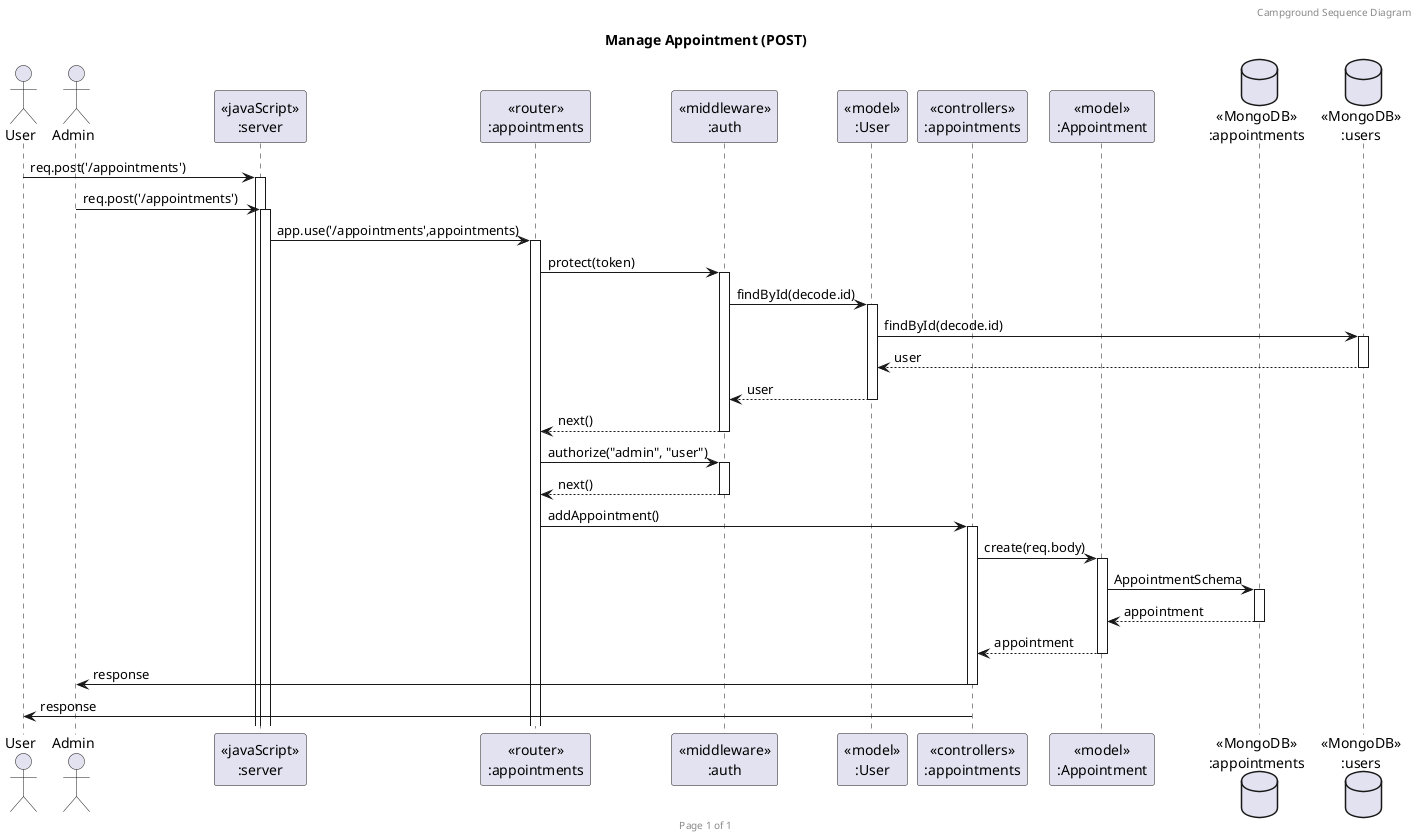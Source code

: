@startuml Manage Appointment (POST)

header Campground Sequence Diagram
footer Page %page% of %lastpage%
title "Manage Appointment (POST)"

actor "User" as user
actor "Admin" as admin
participant "<<javaScript>>\n:server" as server
participant "<<router>>\n:appointments" as routerAppointments
participant "<<middleware>>\n:auth" as middlewareAuth
participant "<<model>>\n:User" as modelUser
participant "<<controllers>>\n:appointments" as controllersAppointments
participant "<<model>>\n:Appointment" as modelAppointment
database "<<MongoDB>>\n:appointments" as CampgroundsDatabase
database "<<MongoDB>>\n:users" as UsersDatabase

user->server ++:req.post('/appointments')
admin->server ++:req.post('/appointments')
server->routerAppointments ++:app.use('/appointments',appointments)
routerAppointments -> middlewareAuth ++:protect(token)
middlewareAuth -> modelUser ++:findById(decode.id)
modelUser -> UsersDatabase ++:findById(decode.id)
UsersDatabase --> modelUser --:user
modelUser --> middlewareAuth --:user
middlewareAuth --> routerAppointments --:next()
routerAppointments -> middlewareAuth ++:authorize("admin", "user")
middlewareAuth --> routerAppointments --:next()
routerAppointments -> controllersAppointments ++:addAppointment()
controllersAppointments->modelAppointment ++:create(req.body)
modelAppointment ->CampgroundsDatabase ++:AppointmentSchema
CampgroundsDatabase --> modelAppointment --:appointment
controllersAppointments <-- modelAppointment --:appointment
controllersAppointments->admin --:response
controllersAppointments->user --:response

@enduml
